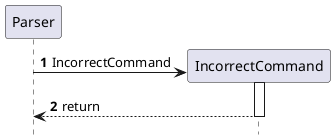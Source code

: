 @startuml
'https://plantuml.com/sequence-diagram

hide footbox
autonumber


Parser -> IncorrectCommand **: IncorrectCommand
Activate IncorrectCommand
Parser <-- IncorrectCommand: return
Deactivate IncorrectCommand

@enduml